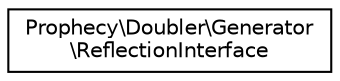 digraph "Graphical Class Hierarchy"
{
  edge [fontname="Helvetica",fontsize="10",labelfontname="Helvetica",labelfontsize="10"];
  node [fontname="Helvetica",fontsize="10",shape=record];
  rankdir="LR";
  Node0 [label="Prophecy\\Doubler\\Generator\l\\ReflectionInterface",height=0.2,width=0.4,color="black", fillcolor="white", style="filled",URL="$interfaceProphecy_1_1Doubler_1_1Generator_1_1ReflectionInterface.html"];
}
